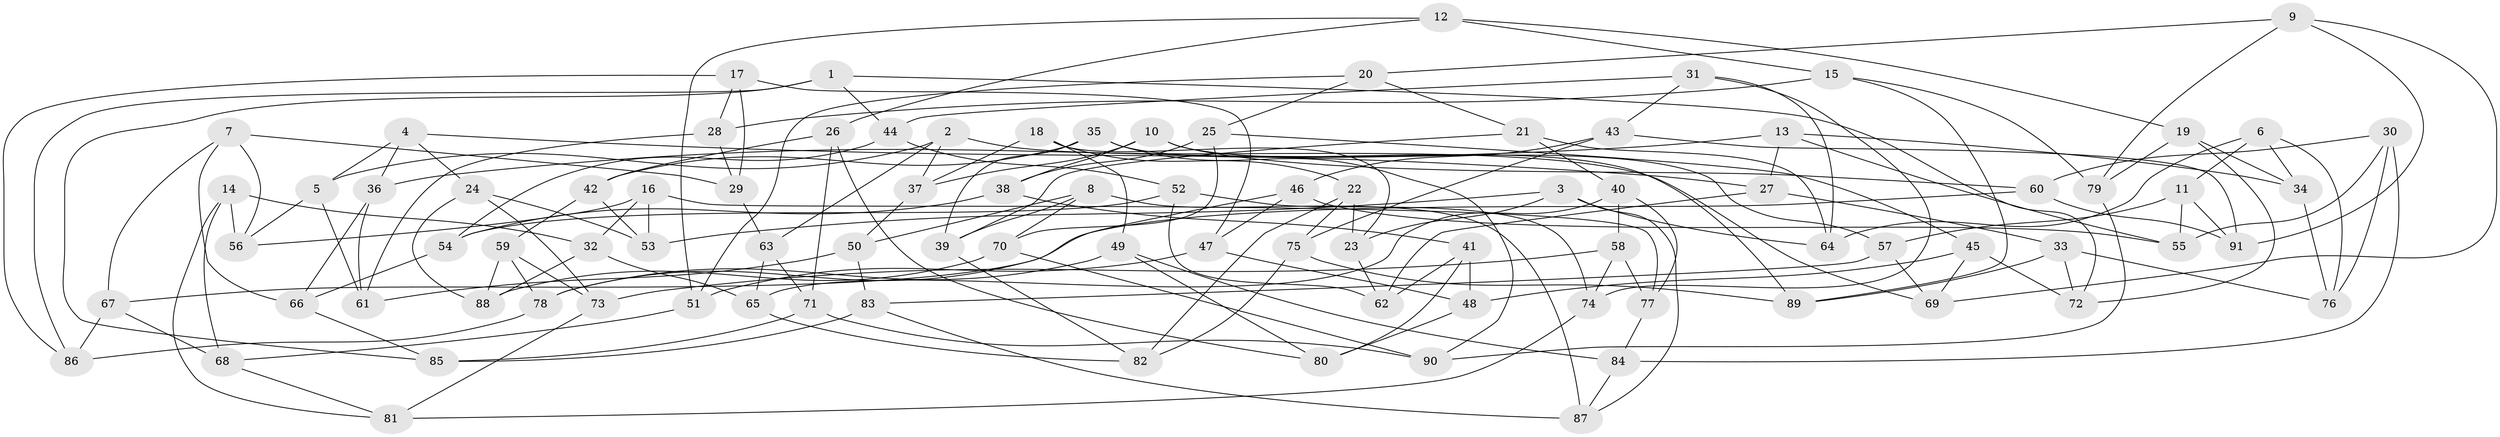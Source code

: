 // Generated by graph-tools (version 1.1) at 2025/11/02/27/25 16:11:47]
// undirected, 91 vertices, 182 edges
graph export_dot {
graph [start="1"]
  node [color=gray90,style=filled];
  1;
  2;
  3;
  4;
  5;
  6;
  7;
  8;
  9;
  10;
  11;
  12;
  13;
  14;
  15;
  16;
  17;
  18;
  19;
  20;
  21;
  22;
  23;
  24;
  25;
  26;
  27;
  28;
  29;
  30;
  31;
  32;
  33;
  34;
  35;
  36;
  37;
  38;
  39;
  40;
  41;
  42;
  43;
  44;
  45;
  46;
  47;
  48;
  49;
  50;
  51;
  52;
  53;
  54;
  55;
  56;
  57;
  58;
  59;
  60;
  61;
  62;
  63;
  64;
  65;
  66;
  67;
  68;
  69;
  70;
  71;
  72;
  73;
  74;
  75;
  76;
  77;
  78;
  79;
  80;
  81;
  82;
  83;
  84;
  85;
  86;
  87;
  88;
  89;
  90;
  91;
  1 -- 86;
  1 -- 72;
  1 -- 85;
  1 -- 44;
  2 -- 69;
  2 -- 37;
  2 -- 5;
  2 -- 63;
  3 -- 87;
  3 -- 23;
  3 -- 64;
  3 -- 53;
  4 -- 24;
  4 -- 27;
  4 -- 36;
  4 -- 5;
  5 -- 56;
  5 -- 61;
  6 -- 76;
  6 -- 11;
  6 -- 64;
  6 -- 34;
  7 -- 56;
  7 -- 29;
  7 -- 66;
  7 -- 67;
  8 -- 87;
  8 -- 50;
  8 -- 39;
  8 -- 70;
  9 -- 79;
  9 -- 91;
  9 -- 20;
  9 -- 69;
  10 -- 57;
  10 -- 60;
  10 -- 37;
  10 -- 38;
  11 -- 57;
  11 -- 55;
  11 -- 91;
  12 -- 15;
  12 -- 19;
  12 -- 51;
  12 -- 26;
  13 -- 27;
  13 -- 36;
  13 -- 34;
  13 -- 55;
  14 -- 81;
  14 -- 68;
  14 -- 56;
  14 -- 32;
  15 -- 89;
  15 -- 28;
  15 -- 79;
  16 -- 32;
  16 -- 56;
  16 -- 77;
  16 -- 53;
  17 -- 28;
  17 -- 86;
  17 -- 29;
  17 -- 47;
  18 -- 23;
  18 -- 49;
  18 -- 37;
  18 -- 22;
  19 -- 72;
  19 -- 79;
  19 -- 34;
  20 -- 51;
  20 -- 25;
  20 -- 21;
  21 -- 64;
  21 -- 39;
  21 -- 40;
  22 -- 23;
  22 -- 82;
  22 -- 75;
  23 -- 62;
  24 -- 73;
  24 -- 53;
  24 -- 88;
  25 -- 70;
  25 -- 38;
  25 -- 45;
  26 -- 71;
  26 -- 80;
  26 -- 42;
  27 -- 33;
  27 -- 62;
  28 -- 61;
  28 -- 29;
  29 -- 63;
  30 -- 60;
  30 -- 84;
  30 -- 55;
  30 -- 76;
  31 -- 74;
  31 -- 64;
  31 -- 43;
  31 -- 44;
  32 -- 88;
  32 -- 65;
  33 -- 76;
  33 -- 89;
  33 -- 72;
  34 -- 76;
  35 -- 39;
  35 -- 90;
  35 -- 89;
  35 -- 42;
  36 -- 61;
  36 -- 66;
  37 -- 50;
  38 -- 54;
  38 -- 41;
  39 -- 82;
  40 -- 65;
  40 -- 77;
  40 -- 58;
  41 -- 62;
  41 -- 48;
  41 -- 80;
  42 -- 59;
  42 -- 53;
  43 -- 91;
  43 -- 75;
  43 -- 46;
  44 -- 54;
  44 -- 52;
  45 -- 72;
  45 -- 69;
  45 -- 48;
  46 -- 78;
  46 -- 47;
  46 -- 55;
  47 -- 51;
  47 -- 48;
  48 -- 80;
  49 -- 80;
  49 -- 84;
  49 -- 78;
  50 -- 83;
  50 -- 61;
  51 -- 68;
  52 -- 62;
  52 -- 54;
  52 -- 74;
  54 -- 66;
  57 -- 69;
  57 -- 83;
  58 -- 77;
  58 -- 73;
  58 -- 74;
  59 -- 73;
  59 -- 88;
  59 -- 78;
  60 -- 91;
  60 -- 67;
  63 -- 65;
  63 -- 71;
  65 -- 82;
  66 -- 85;
  67 -- 86;
  67 -- 68;
  68 -- 81;
  70 -- 90;
  70 -- 88;
  71 -- 90;
  71 -- 85;
  73 -- 81;
  74 -- 81;
  75 -- 82;
  75 -- 89;
  77 -- 84;
  78 -- 86;
  79 -- 90;
  83 -- 85;
  83 -- 87;
  84 -- 87;
}
